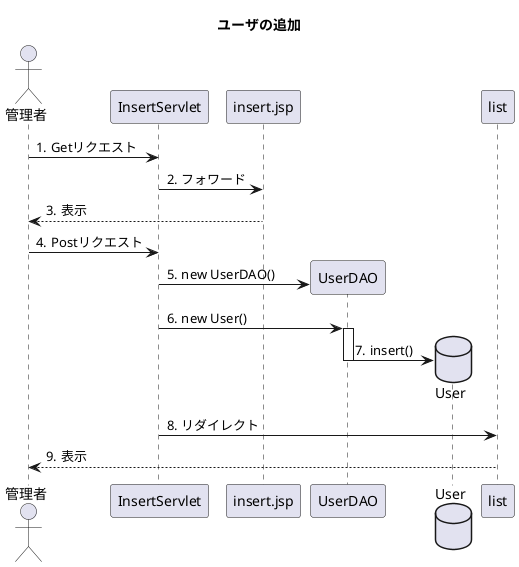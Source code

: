 @startuml
title ユーザの追加

autonumber "#."

actor 管理者
participant InsertServlet
participant insert.jsp
participant UserDAO
database User


管理者 -> InsertServlet:Getリクエスト
InsertServlet -> insert.jsp:フォワード
insert.jsp --> 管理者:表示
管理者 -> InsertServlet:Postリクエスト
InsertServlet -> UserDAO**:new UserDAO()
InsertServlet -> UserDAO++:new User()
UserDAO -> User**:insert()
UserDAO--
InsertServlet -> list:リダイレクト
list --> 管理者:表示

@enduml